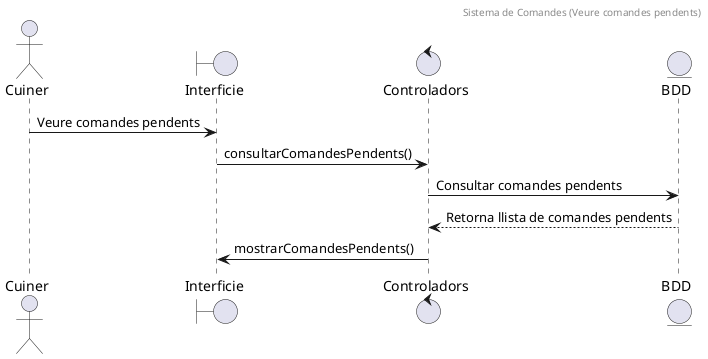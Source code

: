 @startuml
'https://plantuml.com/sequence-diagram
header "Sistema de Comandes (Veure comandes pendents)"
actor Cuiner AS C
boundary Interficie AS I
control "Controladors" AS Co
entity BDD AS B

C -> I : Veure comandes pendents
I -> Co : consultarComandesPendents()
Co -> B : Consultar comandes pendents
B --> Co : Retorna llista de comandes pendents
Co -> I : mostrarComandesPendents()

@enduml
